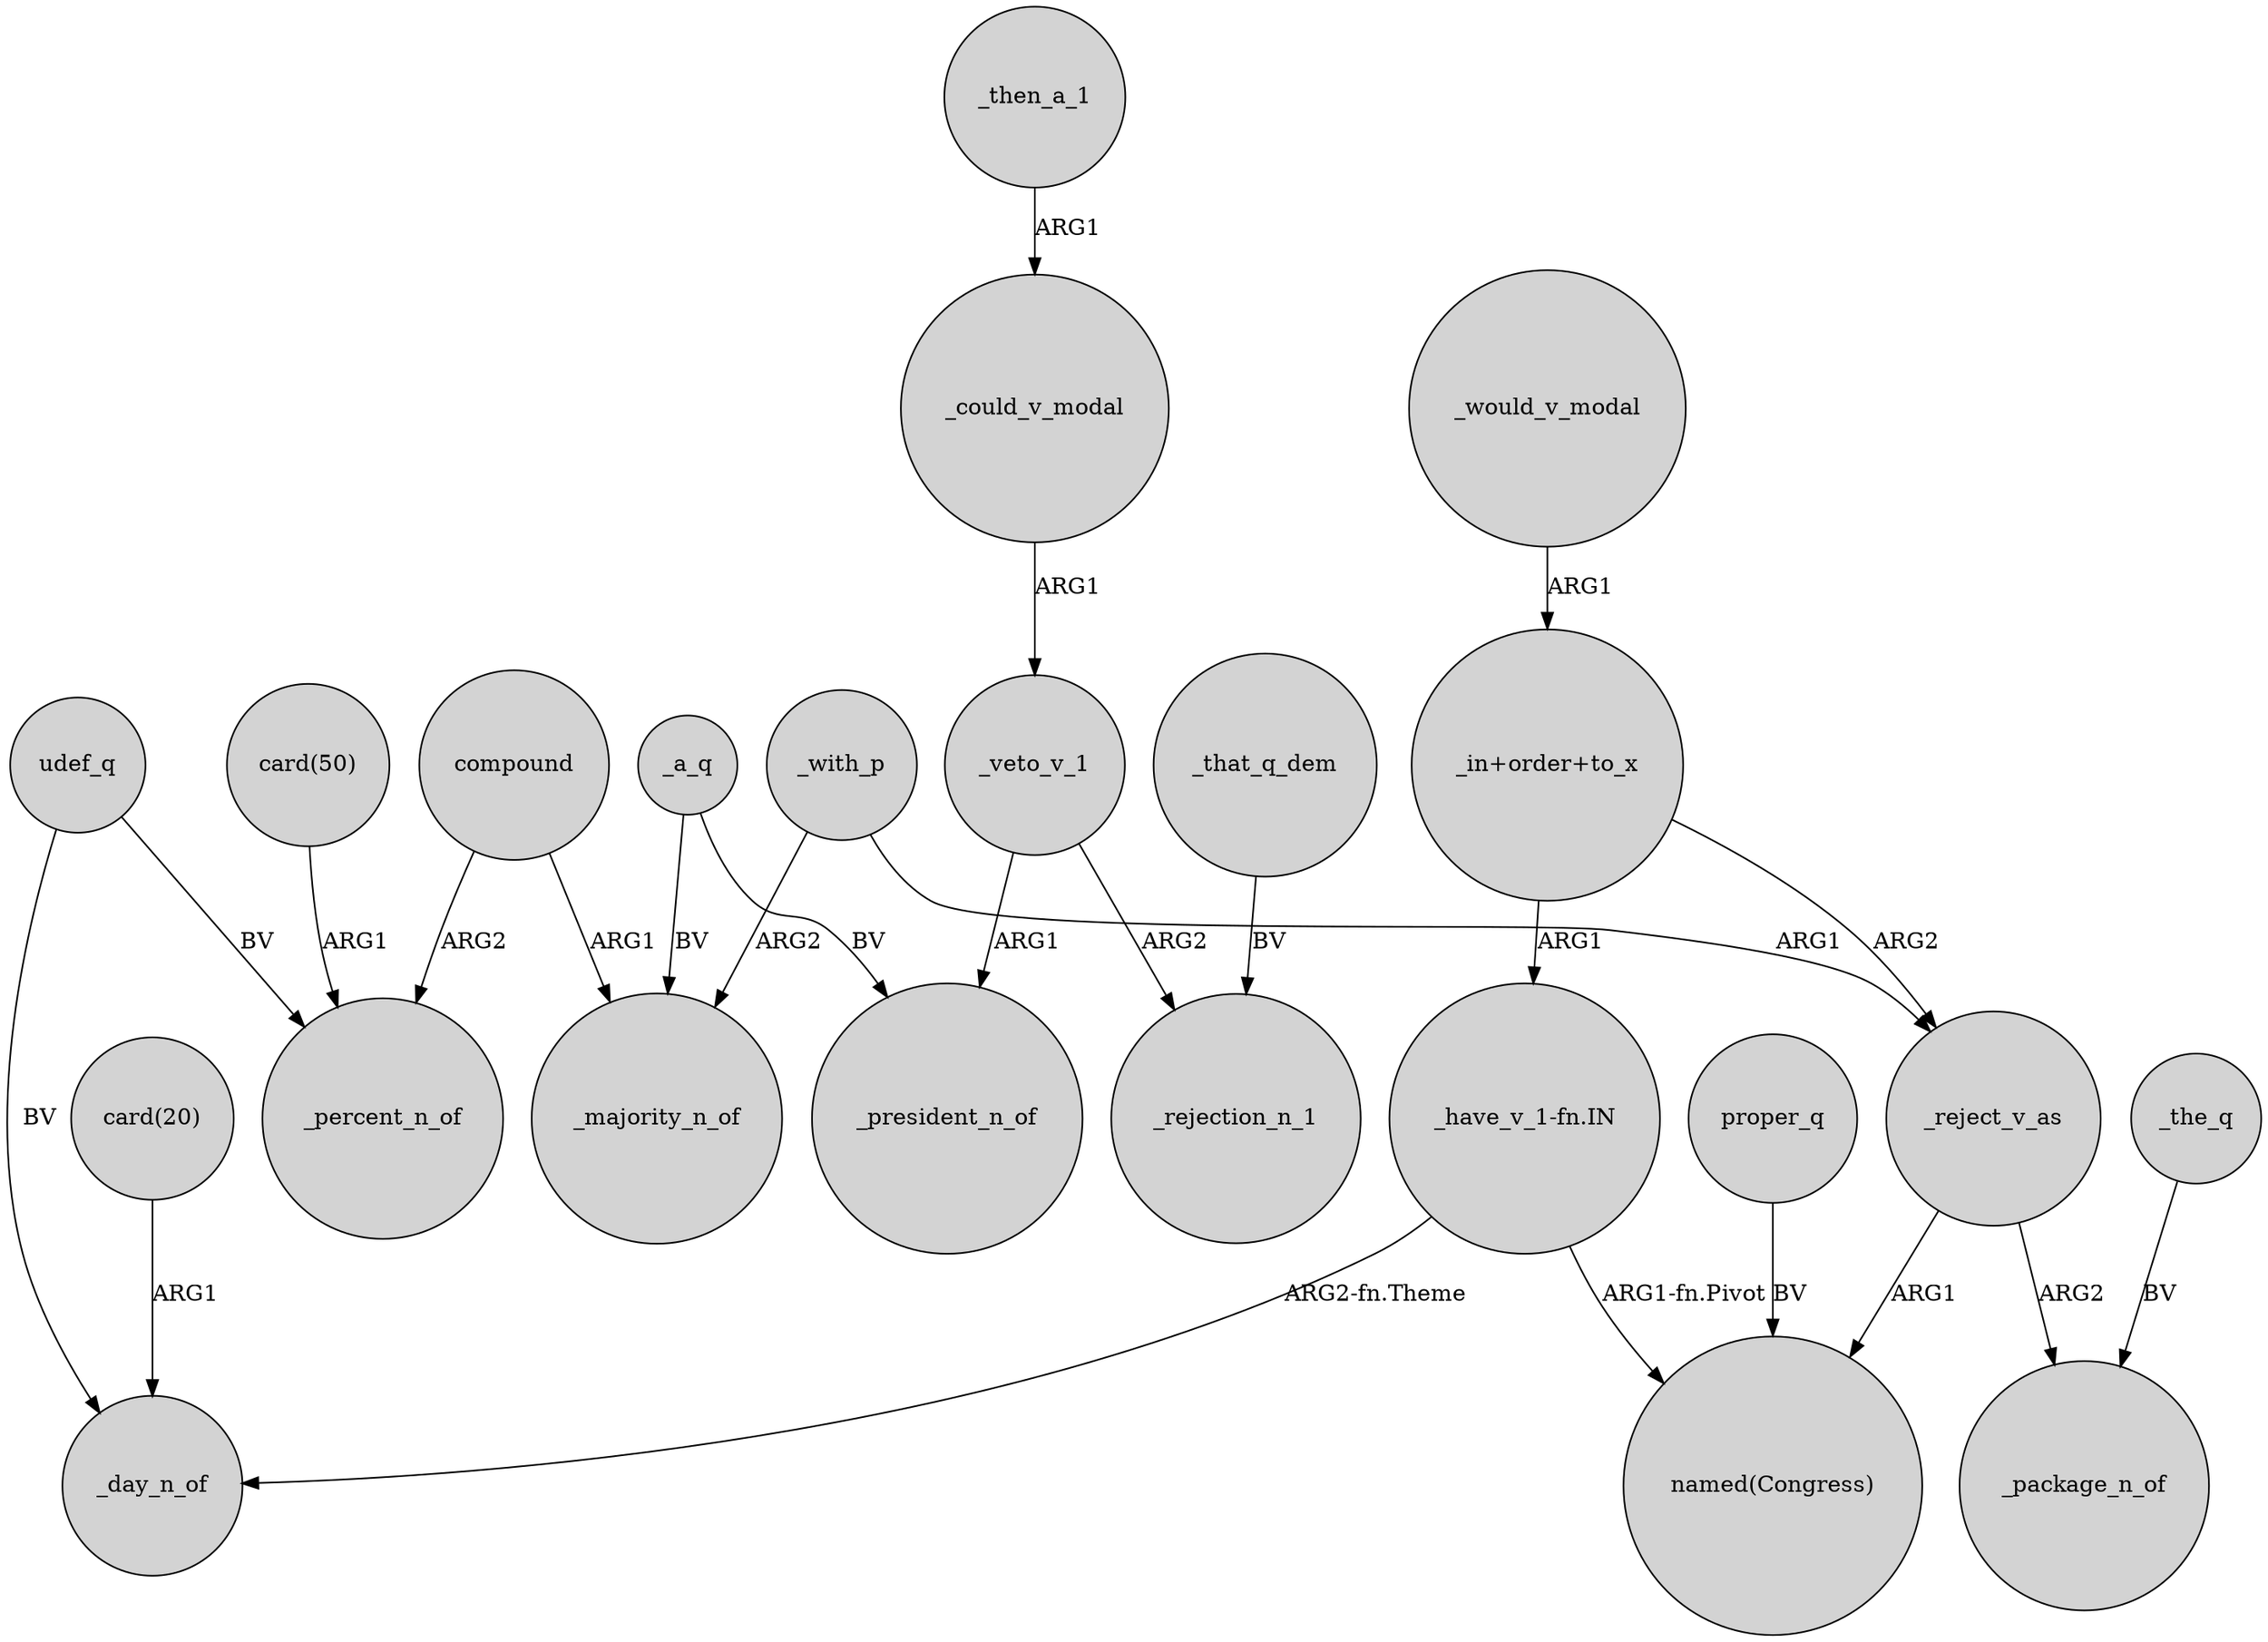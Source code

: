 digraph {
	node [shape=circle style=filled]
	_with_p -> _reject_v_as [label=ARG1]
	"_have_v_1-fn.IN" -> "named(Congress)" [label="ARG1-fn.Pivot"]
	_then_a_1 -> _could_v_modal [label=ARG1]
	_the_q -> _package_n_of [label=BV]
	_that_q_dem -> _rejection_n_1 [label=BV]
	"_have_v_1-fn.IN" -> _day_n_of [label="ARG2-fn.Theme"]
	_would_v_modal -> "_in+order+to_x" [label=ARG1]
	"_in+order+to_x" -> _reject_v_as [label=ARG2]
	udef_q -> _day_n_of [label=BV]
	_a_q -> _majority_n_of [label=BV]
	compound -> _majority_n_of [label=ARG1]
	_with_p -> _majority_n_of [label=ARG2]
	compound -> _percent_n_of [label=ARG2]
	proper_q -> "named(Congress)" [label=BV]
	_veto_v_1 -> _rejection_n_1 [label=ARG2]
	"card(50)" -> _percent_n_of [label=ARG1]
	_reject_v_as -> _package_n_of [label=ARG2]
	"_in+order+to_x" -> "_have_v_1-fn.IN" [label=ARG1]
	_reject_v_as -> "named(Congress)" [label=ARG1]
	"card(20)" -> _day_n_of [label=ARG1]
	_a_q -> _president_n_of [label=BV]
	udef_q -> _percent_n_of [label=BV]
	_could_v_modal -> _veto_v_1 [label=ARG1]
	_veto_v_1 -> _president_n_of [label=ARG1]
}
